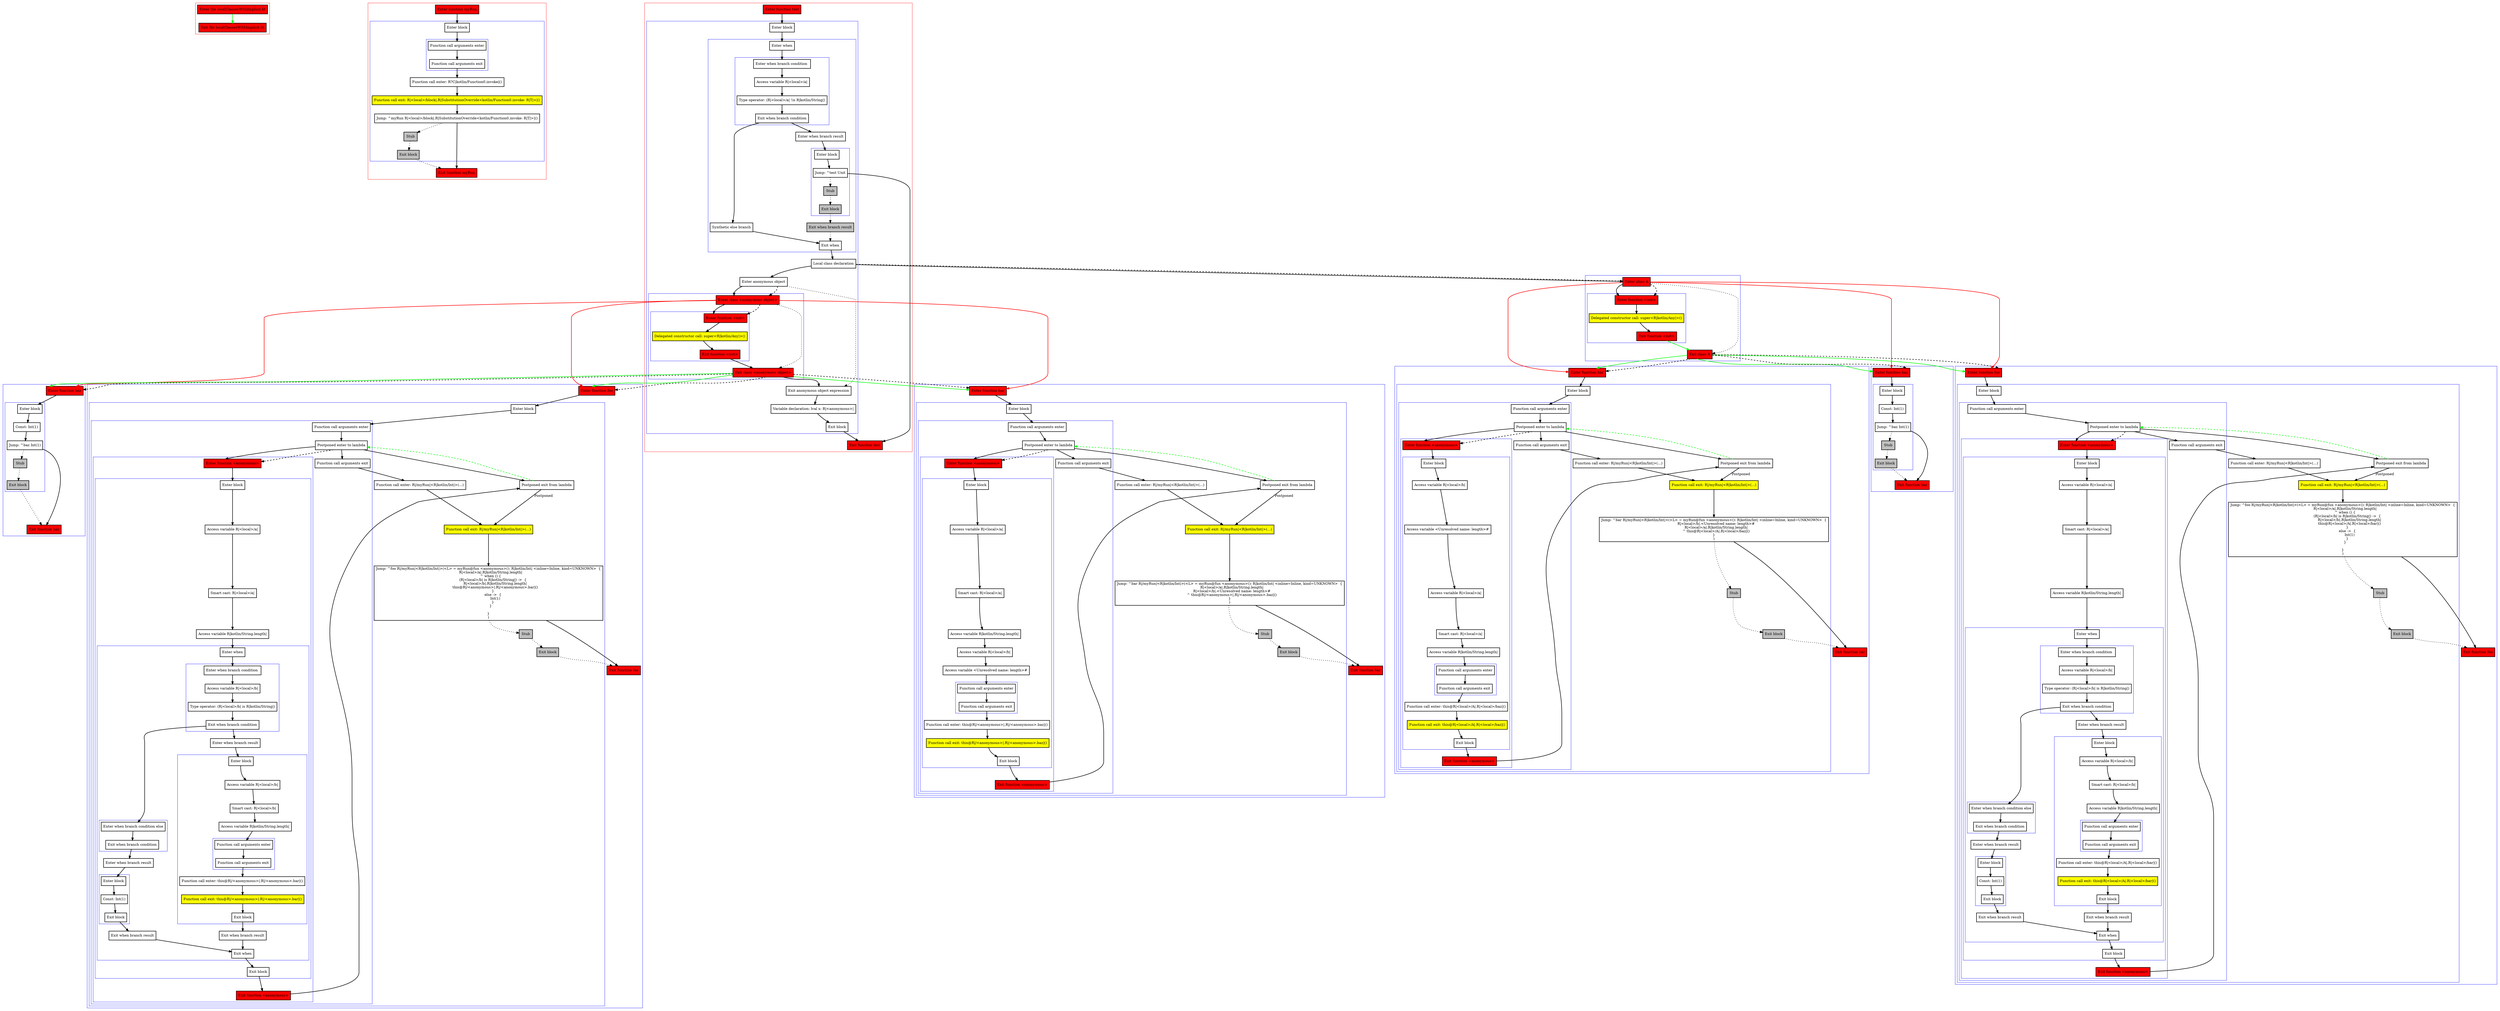 digraph localClassesWithImplicit_kt {
    graph [nodesep=3]
    node [shape=box penwidth=2]
    edge [penwidth=2]

    subgraph cluster_0 {
        color=red
        0 [label="Enter file localClassesWithImplicit.kt" style="filled" fillcolor=red];
        1 [label="Exit file localClassesWithImplicit.kt" style="filled" fillcolor=red];
    }
    0 -> {1} [color=green];

    subgraph cluster_1 {
        color=red
        2 [label="Enter function myRun" style="filled" fillcolor=red];
        subgraph cluster_2 {
            color=blue
            3 [label="Enter block"];
            subgraph cluster_3 {
                color=blue
                4 [label="Function call arguments enter"];
                5 [label="Function call arguments exit"];
            }
            6 [label="Function call enter: R?C|kotlin/Function0.invoke|()"];
            7 [label="Function call exit: R|<local>/block|.R|SubstitutionOverride<kotlin/Function0.invoke: R|T|>|()" style="filled" fillcolor=yellow];
            8 [label="Jump: ^myRun R|<local>/block|.R|SubstitutionOverride<kotlin/Function0.invoke: R|T|>|()"];
            9 [label="Stub" style="filled" fillcolor=gray];
            10 [label="Exit block" style="filled" fillcolor=gray];
        }
        11 [label="Exit function myRun" style="filled" fillcolor=red];
    }
    2 -> {3};
    3 -> {4};
    4 -> {5};
    5 -> {6};
    6 -> {7};
    7 -> {8};
    8 -> {11};
    8 -> {9} [style=dotted];
    9 -> {10} [style=dotted];
    10 -> {11} [style=dotted];

    subgraph cluster_4 {
        color=red
        12 [label="Enter function test" style="filled" fillcolor=red];
        subgraph cluster_5 {
            color=blue
            13 [label="Enter block"];
            subgraph cluster_6 {
                color=blue
                14 [label="Enter when"];
                subgraph cluster_7 {
                    color=blue
                    15 [label="Enter when branch condition "];
                    16 [label="Access variable R|<local>/a|"];
                    17 [label="Type operator: (R|<local>/a| !is R|kotlin/String|)"];
                    18 [label="Exit when branch condition"];
                }
                19 [label="Synthetic else branch"];
                20 [label="Enter when branch result"];
                subgraph cluster_8 {
                    color=blue
                    21 [label="Enter block"];
                    22 [label="Jump: ^test Unit"];
                    23 [label="Stub" style="filled" fillcolor=gray];
                    24 [label="Exit block" style="filled" fillcolor=gray];
                }
                25 [label="Exit when branch result" style="filled" fillcolor=gray];
                26 [label="Exit when"];
            }
            27 [label="Local class declaration"];
            28 [label="Enter anonymous object"];
            subgraph cluster_9 {
                color=blue
                29 [label="Enter class <anonymous object>" style="filled" fillcolor=red];
                subgraph cluster_10 {
                    color=blue
                    30 [label="Enter function <init>" style="filled" fillcolor=red];
                    31 [label="Delegated constructor call: super<R|kotlin/Any|>()" style="filled" fillcolor=yellow];
                    32 [label="Exit function <init>" style="filled" fillcolor=red];
                }
                33 [label="Exit class <anonymous object>" style="filled" fillcolor=red];
            }
            34 [label="Exit anonymous object expression"];
            35 [label="Variable declaration: lval x: R|<anonymous>|"];
            36 [label="Exit block"];
        }
        37 [label="Exit function test" style="filled" fillcolor=red];
    }
    subgraph cluster_11 {
        color=blue
        38 [label="Enter function baz" style="filled" fillcolor=red];
        subgraph cluster_12 {
            color=blue
            39 [label="Enter block"];
            40 [label="Const: Int(1)"];
            41 [label="Jump: ^baz Int(1)"];
            42 [label="Stub" style="filled" fillcolor=gray];
            43 [label="Exit block" style="filled" fillcolor=gray];
        }
        44 [label="Exit function baz" style="filled" fillcolor=red];
    }
    subgraph cluster_13 {
        color=blue
        45 [label="Enter function bar" style="filled" fillcolor=red];
        subgraph cluster_14 {
            color=blue
            46 [label="Enter block"];
            subgraph cluster_15 {
                color=blue
                47 [label="Function call arguments enter"];
                48 [label="Postponed enter to lambda"];
                subgraph cluster_16 {
                    color=blue
                    49 [label="Enter function <anonymous>" style="filled" fillcolor=red];
                    subgraph cluster_17 {
                        color=blue
                        50 [label="Enter block"];
                        51 [label="Access variable R|<local>/a|"];
                        52 [label="Smart cast: R|<local>/a|"];
                        53 [label="Access variable R|kotlin/String.length|"];
                        54 [label="Access variable R|<local>/b|"];
                        55 [label="Access variable <Unresolved name: length>#"];
                        subgraph cluster_18 {
                            color=blue
                            56 [label="Function call arguments enter"];
                            57 [label="Function call arguments exit"];
                        }
                        58 [label="Function call enter: this@R|/<anonymous>|.R|/<anonymous>.baz|()"];
                        59 [label="Function call exit: this@R|/<anonymous>|.R|/<anonymous>.baz|()" style="filled" fillcolor=yellow];
                        60 [label="Exit block"];
                    }
                    61 [label="Exit function <anonymous>" style="filled" fillcolor=red];
                }
                62 [label="Function call arguments exit"];
            }
            63 [label="Function call enter: R|/myRun|<R|kotlin/Int|>(...)"];
            64 [label="Postponed exit from lambda"];
            65 [label="Function call exit: R|/myRun|<R|kotlin/Int|>(...)" style="filled" fillcolor=yellow];
            66 [label="Jump: ^bar R|/myRun|<R|kotlin/Int|>(<L> = myRun@fun <anonymous>(): R|kotlin/Int| <inline=Inline, kind=UNKNOWN>  {
    R|<local>/a|.R|kotlin/String.length|
    R|<local>/b|.<Unresolved name: length>#
    ^ this@R|/<anonymous>|.R|/<anonymous>.baz|()
}
)"];
            67 [label="Stub" style="filled" fillcolor=gray];
            68 [label="Exit block" style="filled" fillcolor=gray];
        }
        69 [label="Exit function bar" style="filled" fillcolor=red];
    }
    subgraph cluster_19 {
        color=blue
        70 [label="Enter function foo" style="filled" fillcolor=red];
        subgraph cluster_20 {
            color=blue
            71 [label="Enter block"];
            subgraph cluster_21 {
                color=blue
                72 [label="Function call arguments enter"];
                73 [label="Postponed enter to lambda"];
                subgraph cluster_22 {
                    color=blue
                    74 [label="Enter function <anonymous>" style="filled" fillcolor=red];
                    subgraph cluster_23 {
                        color=blue
                        75 [label="Enter block"];
                        76 [label="Access variable R|<local>/a|"];
                        77 [label="Smart cast: R|<local>/a|"];
                        78 [label="Access variable R|kotlin/String.length|"];
                        subgraph cluster_24 {
                            color=blue
                            79 [label="Enter when"];
                            subgraph cluster_25 {
                                color=blue
                                80 [label="Enter when branch condition "];
                                81 [label="Access variable R|<local>/b|"];
                                82 [label="Type operator: (R|<local>/b| is R|kotlin/String|)"];
                                83 [label="Exit when branch condition"];
                            }
                            subgraph cluster_26 {
                                color=blue
                                84 [label="Enter when branch condition else"];
                                85 [label="Exit when branch condition"];
                            }
                            86 [label="Enter when branch result"];
                            subgraph cluster_27 {
                                color=blue
                                87 [label="Enter block"];
                                88 [label="Const: Int(1)"];
                                89 [label="Exit block"];
                            }
                            90 [label="Exit when branch result"];
                            91 [label="Enter when branch result"];
                            subgraph cluster_28 {
                                color=blue
                                92 [label="Enter block"];
                                93 [label="Access variable R|<local>/b|"];
                                94 [label="Smart cast: R|<local>/b|"];
                                95 [label="Access variable R|kotlin/String.length|"];
                                subgraph cluster_29 {
                                    color=blue
                                    96 [label="Function call arguments enter"];
                                    97 [label="Function call arguments exit"];
                                }
                                98 [label="Function call enter: this@R|/<anonymous>|.R|/<anonymous>.bar|()"];
                                99 [label="Function call exit: this@R|/<anonymous>|.R|/<anonymous>.bar|()" style="filled" fillcolor=yellow];
                                100 [label="Exit block"];
                            }
                            101 [label="Exit when branch result"];
                            102 [label="Exit when"];
                        }
                        103 [label="Exit block"];
                    }
                    104 [label="Exit function <anonymous>" style="filled" fillcolor=red];
                }
                105 [label="Function call arguments exit"];
            }
            106 [label="Function call enter: R|/myRun|<R|kotlin/Int|>(...)"];
            107 [label="Postponed exit from lambda"];
            108 [label="Function call exit: R|/myRun|<R|kotlin/Int|>(...)" style="filled" fillcolor=yellow];
            109 [label="Jump: ^foo R|/myRun|<R|kotlin/Int|>(<L> = myRun@fun <anonymous>(): R|kotlin/Int| <inline=Inline, kind=UNKNOWN>  {
    R|<local>/a|.R|kotlin/String.length|
    ^ when () {
        (R|<local>/b| is R|kotlin/String|) ->  {
            R|<local>/b|.R|kotlin/String.length|
            this@R|/<anonymous>|.R|/<anonymous>.bar|()
        }
        else ->  {
            Int(1)
        }
    }

}
)"];
            110 [label="Stub" style="filled" fillcolor=gray];
            111 [label="Exit block" style="filled" fillcolor=gray];
        }
        112 [label="Exit function foo" style="filled" fillcolor=red];
    }
    subgraph cluster_30 {
        color=blue
        113 [label="Enter class A" style="filled" fillcolor=red];
        subgraph cluster_31 {
            color=blue
            114 [label="Enter function <init>" style="filled" fillcolor=red];
            115 [label="Delegated constructor call: super<R|kotlin/Any|>()" style="filled" fillcolor=yellow];
            116 [label="Exit function <init>" style="filled" fillcolor=red];
        }
        117 [label="Exit class A" style="filled" fillcolor=red];
    }
    subgraph cluster_32 {
        color=blue
        118 [label="Enter function baz" style="filled" fillcolor=red];
        subgraph cluster_33 {
            color=blue
            119 [label="Enter block"];
            120 [label="Const: Int(1)"];
            121 [label="Jump: ^baz Int(1)"];
            122 [label="Stub" style="filled" fillcolor=gray];
            123 [label="Exit block" style="filled" fillcolor=gray];
        }
        124 [label="Exit function baz" style="filled" fillcolor=red];
    }
    subgraph cluster_34 {
        color=blue
        125 [label="Enter function bar" style="filled" fillcolor=red];
        subgraph cluster_35 {
            color=blue
            126 [label="Enter block"];
            subgraph cluster_36 {
                color=blue
                127 [label="Function call arguments enter"];
                128 [label="Postponed enter to lambda"];
                subgraph cluster_37 {
                    color=blue
                    129 [label="Enter function <anonymous>" style="filled" fillcolor=red];
                    subgraph cluster_38 {
                        color=blue
                        130 [label="Enter block"];
                        131 [label="Access variable R|<local>/b|"];
                        132 [label="Access variable <Unresolved name: length>#"];
                        133 [label="Access variable R|<local>/a|"];
                        134 [label="Smart cast: R|<local>/a|"];
                        135 [label="Access variable R|kotlin/String.length|"];
                        subgraph cluster_39 {
                            color=blue
                            136 [label="Function call arguments enter"];
                            137 [label="Function call arguments exit"];
                        }
                        138 [label="Function call enter: this@R|<local>/A|.R|<local>/baz|()"];
                        139 [label="Function call exit: this@R|<local>/A|.R|<local>/baz|()" style="filled" fillcolor=yellow];
                        140 [label="Exit block"];
                    }
                    141 [label="Exit function <anonymous>" style="filled" fillcolor=red];
                }
                142 [label="Function call arguments exit"];
            }
            143 [label="Function call enter: R|/myRun|<R|kotlin/Int|>(...)"];
            144 [label="Postponed exit from lambda"];
            145 [label="Function call exit: R|/myRun|<R|kotlin/Int|>(...)" style="filled" fillcolor=yellow];
            146 [label="Jump: ^bar R|/myRun|<R|kotlin/Int|>(<L> = myRun@fun <anonymous>(): R|kotlin/Int| <inline=Inline, kind=UNKNOWN>  {
    R|<local>/b|.<Unresolved name: length>#
    R|<local>/a|.R|kotlin/String.length|
    ^ this@R|<local>/A|.R|<local>/baz|()
}
)"];
            147 [label="Stub" style="filled" fillcolor=gray];
            148 [label="Exit block" style="filled" fillcolor=gray];
        }
        149 [label="Exit function bar" style="filled" fillcolor=red];
    }
    subgraph cluster_40 {
        color=blue
        150 [label="Enter function foo" style="filled" fillcolor=red];
        subgraph cluster_41 {
            color=blue
            151 [label="Enter block"];
            subgraph cluster_42 {
                color=blue
                152 [label="Function call arguments enter"];
                153 [label="Postponed enter to lambda"];
                subgraph cluster_43 {
                    color=blue
                    154 [label="Enter function <anonymous>" style="filled" fillcolor=red];
                    subgraph cluster_44 {
                        color=blue
                        155 [label="Enter block"];
                        156 [label="Access variable R|<local>/a|"];
                        157 [label="Smart cast: R|<local>/a|"];
                        158 [label="Access variable R|kotlin/String.length|"];
                        subgraph cluster_45 {
                            color=blue
                            159 [label="Enter when"];
                            subgraph cluster_46 {
                                color=blue
                                160 [label="Enter when branch condition "];
                                161 [label="Access variable R|<local>/b|"];
                                162 [label="Type operator: (R|<local>/b| is R|kotlin/String|)"];
                                163 [label="Exit when branch condition"];
                            }
                            subgraph cluster_47 {
                                color=blue
                                164 [label="Enter when branch condition else"];
                                165 [label="Exit when branch condition"];
                            }
                            166 [label="Enter when branch result"];
                            subgraph cluster_48 {
                                color=blue
                                167 [label="Enter block"];
                                168 [label="Const: Int(1)"];
                                169 [label="Exit block"];
                            }
                            170 [label="Exit when branch result"];
                            171 [label="Enter when branch result"];
                            subgraph cluster_49 {
                                color=blue
                                172 [label="Enter block"];
                                173 [label="Access variable R|<local>/b|"];
                                174 [label="Smart cast: R|<local>/b|"];
                                175 [label="Access variable R|kotlin/String.length|"];
                                subgraph cluster_50 {
                                    color=blue
                                    176 [label="Function call arguments enter"];
                                    177 [label="Function call arguments exit"];
                                }
                                178 [label="Function call enter: this@R|<local>/A|.R|<local>/bar|()"];
                                179 [label="Function call exit: this@R|<local>/A|.R|<local>/bar|()" style="filled" fillcolor=yellow];
                                180 [label="Exit block"];
                            }
                            181 [label="Exit when branch result"];
                            182 [label="Exit when"];
                        }
                        183 [label="Exit block"];
                    }
                    184 [label="Exit function <anonymous>" style="filled" fillcolor=red];
                }
                185 [label="Function call arguments exit"];
            }
            186 [label="Function call enter: R|/myRun|<R|kotlin/Int|>(...)"];
            187 [label="Postponed exit from lambda"];
            188 [label="Function call exit: R|/myRun|<R|kotlin/Int|>(...)" style="filled" fillcolor=yellow];
            189 [label="Jump: ^foo R|/myRun|<R|kotlin/Int|>(<L> = myRun@fun <anonymous>(): R|kotlin/Int| <inline=Inline, kind=UNKNOWN>  {
    R|<local>/a|.R|kotlin/String.length|
    ^ when () {
        (R|<local>/b| is R|kotlin/String|) ->  {
            R|<local>/b|.R|kotlin/String.length|
            this@R|<local>/A|.R|<local>/bar|()
        }
        else ->  {
            Int(1)
        }
    }

}
)"];
            190 [label="Stub" style="filled" fillcolor=gray];
            191 [label="Exit block" style="filled" fillcolor=gray];
        }
        192 [label="Exit function foo" style="filled" fillcolor=red];
    }
    12 -> {13};
    13 -> {14};
    14 -> {15};
    15 -> {16};
    16 -> {17};
    17 -> {18};
    18 -> {19 20};
    19 -> {26};
    20 -> {21};
    21 -> {22};
    22 -> {37};
    22 -> {23} [style=dotted];
    23 -> {24} [style=dotted];
    24 -> {25} [style=dotted];
    25 -> {26} [style=dotted];
    26 -> {27};
    27 -> {28 113};
    27 -> {113} [style=dashed];
    28 -> {29};
    28 -> {34} [style=dotted];
    28 -> {29} [style=dashed];
    29 -> {30};
    29 -> {38 45 70} [color=red];
    29 -> {33} [style=dotted];
    29 -> {30} [style=dashed];
    30 -> {31};
    31 -> {32};
    32 -> {33};
    33 -> {34};
    33 -> {38 45 70} [color=green];
    33 -> {38 45 70} [style=dashed];
    34 -> {35};
    35 -> {36};
    36 -> {37};
    38 -> {39};
    39 -> {40};
    40 -> {41};
    41 -> {44};
    41 -> {42} [style=dotted];
    42 -> {43} [style=dotted];
    43 -> {44} [style=dotted];
    45 -> {46};
    46 -> {47};
    47 -> {48};
    48 -> {49 62 64};
    48 -> {49} [style=dashed];
    49 -> {50};
    50 -> {51};
    51 -> {52};
    52 -> {53};
    53 -> {54};
    54 -> {55};
    55 -> {56};
    56 -> {57};
    57 -> {58};
    58 -> {59};
    59 -> {60};
    60 -> {61};
    61 -> {64};
    62 -> {63};
    63 -> {65};
    64 -> {48} [color=green style=dashed];
    64 -> {65} [label="Postponed"];
    65 -> {66};
    66 -> {69};
    66 -> {67} [style=dotted];
    67 -> {68} [style=dotted];
    68 -> {69} [style=dotted];
    70 -> {71};
    71 -> {72};
    72 -> {73};
    73 -> {74 105 107};
    73 -> {74} [style=dashed];
    74 -> {75};
    75 -> {76};
    76 -> {77};
    77 -> {78};
    78 -> {79};
    79 -> {80};
    80 -> {81};
    81 -> {82};
    82 -> {83};
    83 -> {84 91};
    84 -> {85};
    85 -> {86};
    86 -> {87};
    87 -> {88};
    88 -> {89};
    89 -> {90};
    90 -> {102};
    91 -> {92};
    92 -> {93};
    93 -> {94};
    94 -> {95};
    95 -> {96};
    96 -> {97};
    97 -> {98};
    98 -> {99};
    99 -> {100};
    100 -> {101};
    101 -> {102};
    102 -> {103};
    103 -> {104};
    104 -> {107};
    105 -> {106};
    106 -> {108};
    107 -> {73} [color=green style=dashed];
    107 -> {108} [label="Postponed"];
    108 -> {109};
    109 -> {112};
    109 -> {110} [style=dotted];
    110 -> {111} [style=dotted];
    111 -> {112} [style=dotted];
    113 -> {114};
    113 -> {118 125 150} [color=red];
    113 -> {117} [style=dotted];
    113 -> {114} [style=dashed];
    114 -> {115};
    115 -> {116};
    116 -> {117} [color=green];
    117 -> {118 125 150} [color=green];
    117 -> {118 125 150} [style=dashed];
    118 -> {119};
    119 -> {120};
    120 -> {121};
    121 -> {124};
    121 -> {122} [style=dotted];
    122 -> {123} [style=dotted];
    123 -> {124} [style=dotted];
    125 -> {126};
    126 -> {127};
    127 -> {128};
    128 -> {129 142 144};
    128 -> {129} [style=dashed];
    129 -> {130};
    130 -> {131};
    131 -> {132};
    132 -> {133};
    133 -> {134};
    134 -> {135};
    135 -> {136};
    136 -> {137};
    137 -> {138};
    138 -> {139};
    139 -> {140};
    140 -> {141};
    141 -> {144};
    142 -> {143};
    143 -> {145};
    144 -> {128} [color=green style=dashed];
    144 -> {145} [label="Postponed"];
    145 -> {146};
    146 -> {149};
    146 -> {147} [style=dotted];
    147 -> {148} [style=dotted];
    148 -> {149} [style=dotted];
    150 -> {151};
    151 -> {152};
    152 -> {153};
    153 -> {154 185 187};
    153 -> {154} [style=dashed];
    154 -> {155};
    155 -> {156};
    156 -> {157};
    157 -> {158};
    158 -> {159};
    159 -> {160};
    160 -> {161};
    161 -> {162};
    162 -> {163};
    163 -> {164 171};
    164 -> {165};
    165 -> {166};
    166 -> {167};
    167 -> {168};
    168 -> {169};
    169 -> {170};
    170 -> {182};
    171 -> {172};
    172 -> {173};
    173 -> {174};
    174 -> {175};
    175 -> {176};
    176 -> {177};
    177 -> {178};
    178 -> {179};
    179 -> {180};
    180 -> {181};
    181 -> {182};
    182 -> {183};
    183 -> {184};
    184 -> {187};
    185 -> {186};
    186 -> {188};
    187 -> {153} [color=green style=dashed];
    187 -> {188} [label="Postponed"];
    188 -> {189};
    189 -> {192};
    189 -> {190} [style=dotted];
    190 -> {191} [style=dotted];
    191 -> {192} [style=dotted];

}
